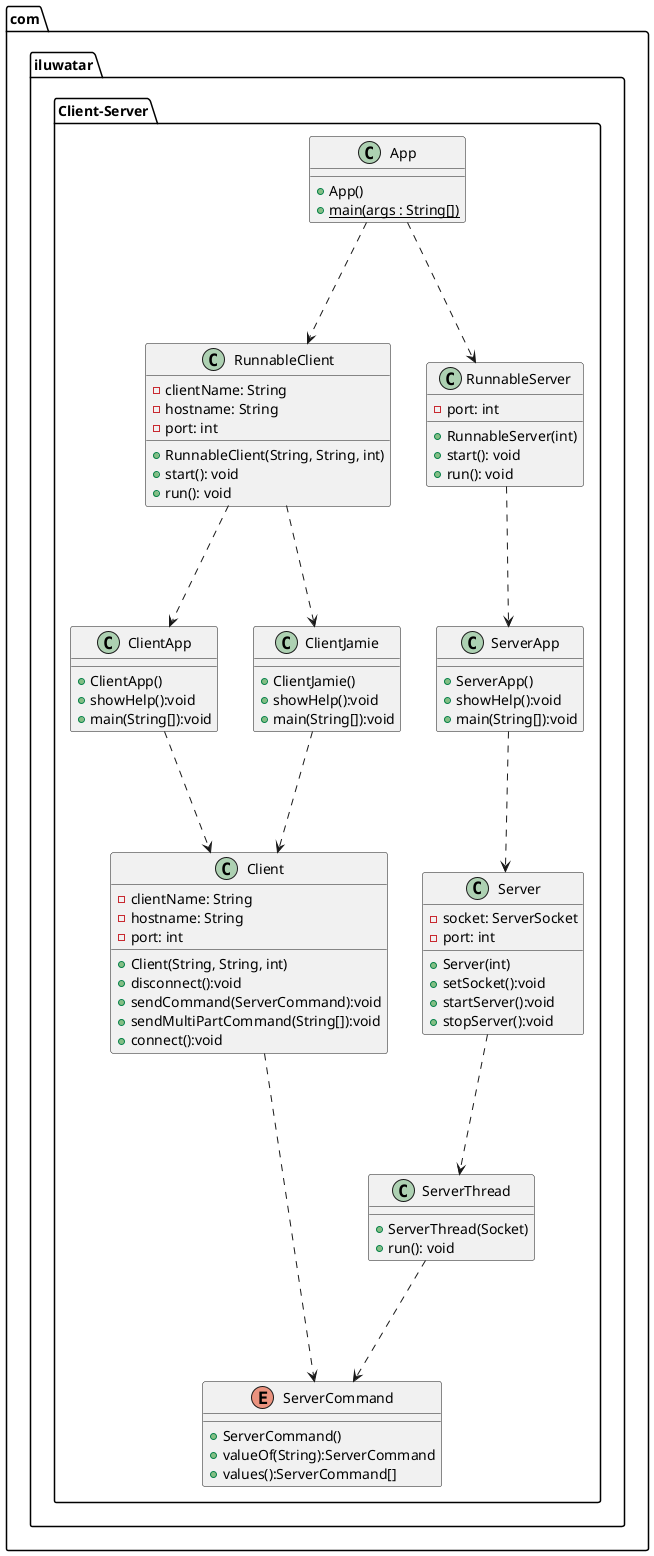 @startuml
package com.iluwatar.Client-Server {
  class RunnableClient{
    - clientName: String
    - hostname: String
    - port: int
    + RunnableClient(String, String, int)
    + start(): void
    + run(): void
  }
  class RunnableServer{
    - port: int
    + RunnableServer(int)
    + start(): void
    + run(): void
  }
  class ClientApp{
    + ClientApp()
    + showHelp():void
    + main(String[]):void
  }
  class ClientJamie{
    + ClientJamie()
    + showHelp():void
    + main(String[]):void
  }
  class ServerApp{
    + ServerApp()
    + showHelp():void
    + main(String[]):void
  }
  class Client{
    - clientName: String
    - hostname: String
    - port: int
    + Client(String, String, int)
    + disconnect():void
    + sendCommand(ServerCommand):void
    + sendMultiPartCommand(String[]):void
    + connect():void
  }
  class Server{
    - socket: ServerSocket
    - port: int
    + Server(int)
    + setSocket():void
    + startServer():void
    + stopServer():void
  }
  class ServerThread{
    + ServerThread(Socket)
    + run(): void
  }
  enum ServerCommand{
    + ServerCommand()
    + valueOf(String):ServerCommand
    + values():ServerCommand[]
  }
  class App{
    + App()
    + main(args : String[]) {static}

  }
}

App -.-> RunnableClient
App -.-> RunnableServer
RunnableClient -.-> ClientApp
RunnableClient -.-> ClientJamie
RunnableServer -.-> ServerApp
ClientApp -.-> Client
ClientJamie -.-> Client
ServerApp -.-> Server
Server -.-> ServerThread
Client -.-> ServerCommand
ServerThread -.-> ServerCommand

@enduml